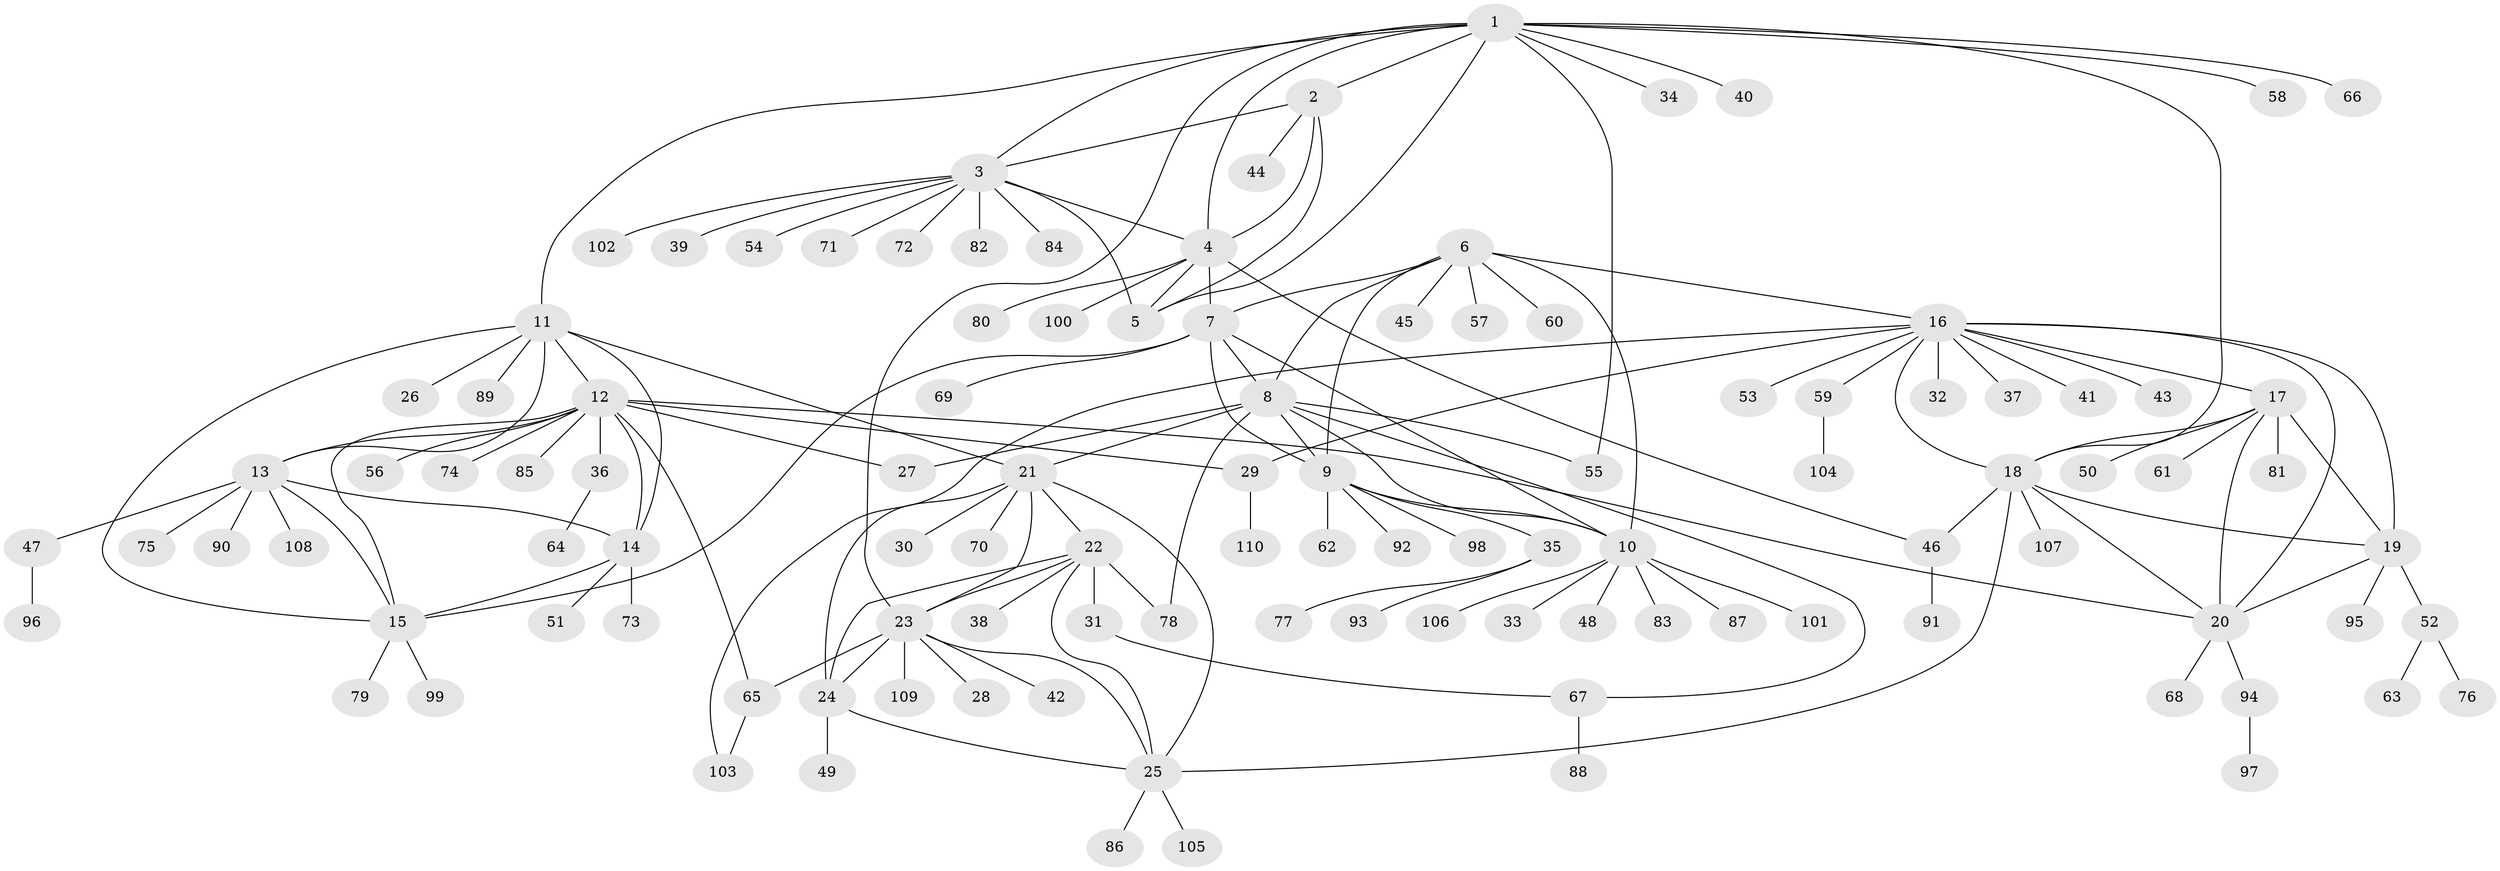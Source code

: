 // coarse degree distribution, {14: 0.023255813953488372, 10: 0.023255813953488372, 2: 0.13953488372093023, 6: 0.05813953488372093, 5: 0.023255813953488372, 9: 0.03488372093023256, 12: 0.011627906976744186, 7: 0.011627906976744186, 1: 0.6744186046511628}
// Generated by graph-tools (version 1.1) at 2025/52/02/27/25 19:52:20]
// undirected, 110 vertices, 153 edges
graph export_dot {
graph [start="1"]
  node [color=gray90,style=filled];
  1;
  2;
  3;
  4;
  5;
  6;
  7;
  8;
  9;
  10;
  11;
  12;
  13;
  14;
  15;
  16;
  17;
  18;
  19;
  20;
  21;
  22;
  23;
  24;
  25;
  26;
  27;
  28;
  29;
  30;
  31;
  32;
  33;
  34;
  35;
  36;
  37;
  38;
  39;
  40;
  41;
  42;
  43;
  44;
  45;
  46;
  47;
  48;
  49;
  50;
  51;
  52;
  53;
  54;
  55;
  56;
  57;
  58;
  59;
  60;
  61;
  62;
  63;
  64;
  65;
  66;
  67;
  68;
  69;
  70;
  71;
  72;
  73;
  74;
  75;
  76;
  77;
  78;
  79;
  80;
  81;
  82;
  83;
  84;
  85;
  86;
  87;
  88;
  89;
  90;
  91;
  92;
  93;
  94;
  95;
  96;
  97;
  98;
  99;
  100;
  101;
  102;
  103;
  104;
  105;
  106;
  107;
  108;
  109;
  110;
  1 -- 2;
  1 -- 3;
  1 -- 4;
  1 -- 5;
  1 -- 11;
  1 -- 18;
  1 -- 23;
  1 -- 34;
  1 -- 40;
  1 -- 55;
  1 -- 58;
  1 -- 66;
  2 -- 3;
  2 -- 4;
  2 -- 5;
  2 -- 44;
  3 -- 4;
  3 -- 5;
  3 -- 39;
  3 -- 54;
  3 -- 71;
  3 -- 72;
  3 -- 82;
  3 -- 84;
  3 -- 102;
  4 -- 5;
  4 -- 7;
  4 -- 46;
  4 -- 80;
  4 -- 100;
  6 -- 7;
  6 -- 8;
  6 -- 9;
  6 -- 10;
  6 -- 16;
  6 -- 45;
  6 -- 57;
  6 -- 60;
  7 -- 8;
  7 -- 9;
  7 -- 10;
  7 -- 15;
  7 -- 69;
  8 -- 9;
  8 -- 10;
  8 -- 21;
  8 -- 27;
  8 -- 55;
  8 -- 67;
  8 -- 78;
  9 -- 10;
  9 -- 35;
  9 -- 62;
  9 -- 92;
  9 -- 98;
  10 -- 33;
  10 -- 48;
  10 -- 83;
  10 -- 87;
  10 -- 101;
  10 -- 106;
  11 -- 12;
  11 -- 13;
  11 -- 14;
  11 -- 15;
  11 -- 21;
  11 -- 26;
  11 -- 89;
  12 -- 13;
  12 -- 14;
  12 -- 15;
  12 -- 20;
  12 -- 27;
  12 -- 29;
  12 -- 36;
  12 -- 56;
  12 -- 65;
  12 -- 74;
  12 -- 85;
  13 -- 14;
  13 -- 15;
  13 -- 47;
  13 -- 75;
  13 -- 90;
  13 -- 108;
  14 -- 15;
  14 -- 51;
  14 -- 73;
  15 -- 79;
  15 -- 99;
  16 -- 17;
  16 -- 18;
  16 -- 19;
  16 -- 20;
  16 -- 29;
  16 -- 32;
  16 -- 37;
  16 -- 41;
  16 -- 43;
  16 -- 53;
  16 -- 59;
  16 -- 103;
  17 -- 18;
  17 -- 19;
  17 -- 20;
  17 -- 50;
  17 -- 61;
  17 -- 81;
  18 -- 19;
  18 -- 20;
  18 -- 25;
  18 -- 46;
  18 -- 107;
  19 -- 20;
  19 -- 52;
  19 -- 95;
  20 -- 68;
  20 -- 94;
  21 -- 22;
  21 -- 23;
  21 -- 24;
  21 -- 25;
  21 -- 30;
  21 -- 70;
  22 -- 23;
  22 -- 24;
  22 -- 25;
  22 -- 31;
  22 -- 38;
  22 -- 78;
  23 -- 24;
  23 -- 25;
  23 -- 28;
  23 -- 42;
  23 -- 65;
  23 -- 109;
  24 -- 25;
  24 -- 49;
  25 -- 86;
  25 -- 105;
  29 -- 110;
  31 -- 67;
  35 -- 77;
  35 -- 93;
  36 -- 64;
  46 -- 91;
  47 -- 96;
  52 -- 63;
  52 -- 76;
  59 -- 104;
  65 -- 103;
  67 -- 88;
  94 -- 97;
}
